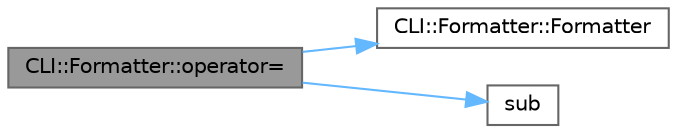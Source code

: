 digraph "CLI::Formatter::operator="
{
 // LATEX_PDF_SIZE
  bgcolor="transparent";
  edge [fontname=Helvetica,fontsize=10,labelfontname=Helvetica,labelfontsize=10];
  node [fontname=Helvetica,fontsize=10,shape=box,height=0.2,width=0.4];
  rankdir="LR";
  Node1 [id="Node000001",label="CLI::Formatter::operator=",height=0.2,width=0.4,color="gray40", fillcolor="grey60", style="filled", fontcolor="black",tooltip=" "];
  Node1 -> Node2 [id="edge3_Node000001_Node000002",color="steelblue1",style="solid",tooltip=" "];
  Node2 [id="Node000002",label="CLI::Formatter::Formatter",height=0.2,width=0.4,color="grey40", fillcolor="white", style="filled",URL="$class_c_l_i_1_1_formatter.html#ab52f2843f5fb86789de006e7473fccf7",tooltip=" "];
  Node1 -> Node3 [id="edge4_Node000001_Node000003",color="steelblue1",style="solid",tooltip=" "];
  Node3 [id="Node000003",label="sub",height=0.2,width=0.4,color="grey40", fillcolor="white", style="filled",URL="$svd__common_8h.html#abbcc1b1ba3de417b2c556b7a2f6d54f6",tooltip=" "];
}
